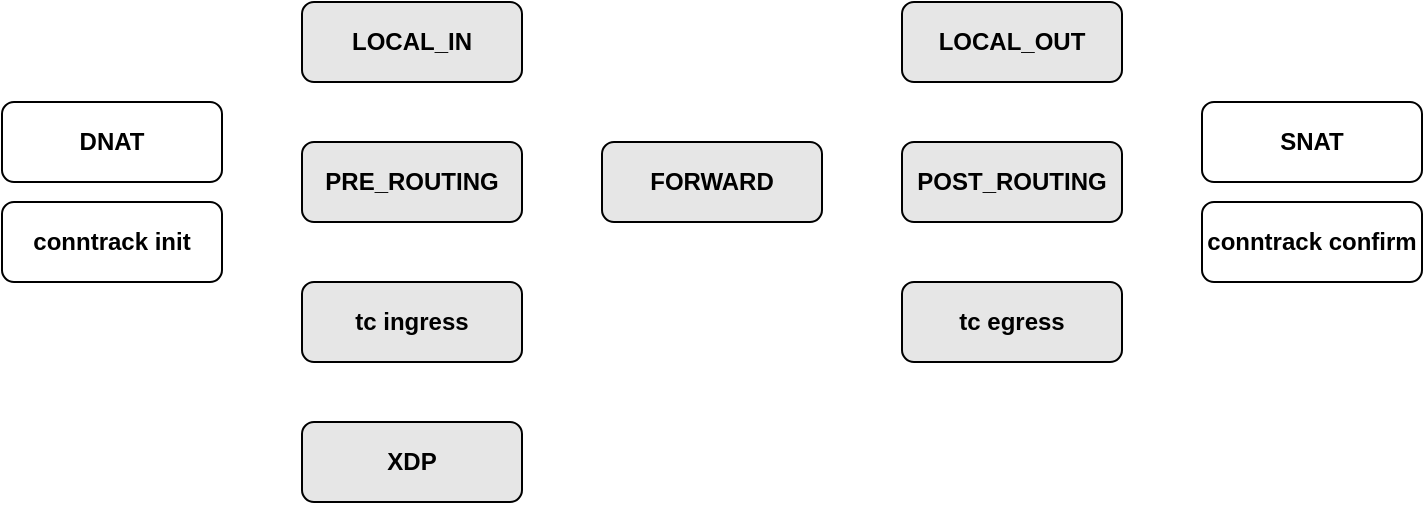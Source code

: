 <mxfile version="13.6.4" type="github">
  <diagram id="DaU-oCp6zvbaXiUb9bUy" name="第 1 页">
    <mxGraphModel dx="786" dy="491" grid="1" gridSize="10" guides="1" tooltips="1" connect="1" arrows="1" fold="1" page="1" pageScale="1" pageWidth="827" pageHeight="1169" math="0" shadow="0">
      <root>
        <mxCell id="0" />
        <mxCell id="1" parent="0" />
        <mxCell id="TBLh4uUDlI38wQqFFvVO-1" value="&lt;b&gt;tc ingress&lt;/b&gt;" style="rounded=1;whiteSpace=wrap;html=1;fillColor=#E6E6E6;" vertex="1" parent="1">
          <mxGeometry x="190" y="620" width="110" height="40" as="geometry" />
        </mxCell>
        <mxCell id="TBLh4uUDlI38wQqFFvVO-2" value="&lt;b&gt;tc egress&lt;/b&gt;" style="rounded=1;whiteSpace=wrap;html=1;fillColor=#E6E6E6;" vertex="1" parent="1">
          <mxGeometry x="490" y="620" width="110" height="40" as="geometry" />
        </mxCell>
        <mxCell id="TBLh4uUDlI38wQqFFvVO-3" value="&lt;b&gt;XDP&lt;/b&gt;" style="rounded=1;whiteSpace=wrap;html=1;fillColor=#E6E6E6;" vertex="1" parent="1">
          <mxGeometry x="190" y="690" width="110" height="40" as="geometry" />
        </mxCell>
        <mxCell id="TBLh4uUDlI38wQqFFvVO-4" value="&lt;b&gt;PRE_ROUTING&lt;/b&gt;" style="rounded=1;whiteSpace=wrap;html=1;fillColor=#E6E6E6;" vertex="1" parent="1">
          <mxGeometry x="190" y="550" width="110" height="40" as="geometry" />
        </mxCell>
        <mxCell id="TBLh4uUDlI38wQqFFvVO-5" value="&lt;b&gt;LOCAL_IN&lt;/b&gt;" style="rounded=1;whiteSpace=wrap;html=1;fillColor=#E6E6E6;" vertex="1" parent="1">
          <mxGeometry x="190" y="480" width="110" height="40" as="geometry" />
        </mxCell>
        <mxCell id="TBLh4uUDlI38wQqFFvVO-6" value="&lt;b&gt;FORWARD&lt;/b&gt;" style="rounded=1;whiteSpace=wrap;html=1;fillColor=#E6E6E6;" vertex="1" parent="1">
          <mxGeometry x="340" y="550" width="110" height="40" as="geometry" />
        </mxCell>
        <mxCell id="TBLh4uUDlI38wQqFFvVO-7" value="&lt;b&gt;LOCAL_OUT&lt;/b&gt;" style="rounded=1;whiteSpace=wrap;html=1;fillColor=#E6E6E6;" vertex="1" parent="1">
          <mxGeometry x="490" y="480" width="110" height="40" as="geometry" />
        </mxCell>
        <mxCell id="TBLh4uUDlI38wQqFFvVO-8" value="&lt;b&gt;POST_ROUTING&lt;/b&gt;" style="rounded=1;whiteSpace=wrap;html=1;fillColor=#E6E6E6;" vertex="1" parent="1">
          <mxGeometry x="490" y="550" width="110" height="40" as="geometry" />
        </mxCell>
        <mxCell id="TBLh4uUDlI38wQqFFvVO-10" value="&lt;b&gt;conntrack init&lt;/b&gt;" style="rounded=1;whiteSpace=wrap;html=1;fillColor=none;" vertex="1" parent="1">
          <mxGeometry x="40" y="580" width="110" height="40" as="geometry" />
        </mxCell>
        <mxCell id="TBLh4uUDlI38wQqFFvVO-11" value="&lt;b&gt;conntrack confirm&lt;/b&gt;" style="rounded=1;whiteSpace=wrap;html=1;fillColor=none;" vertex="1" parent="1">
          <mxGeometry x="640" y="580" width="110" height="40" as="geometry" />
        </mxCell>
        <mxCell id="TBLh4uUDlI38wQqFFvVO-12" value="&lt;b&gt;DNAT&lt;/b&gt;" style="rounded=1;whiteSpace=wrap;html=1;fillColor=none;" vertex="1" parent="1">
          <mxGeometry x="40" y="530" width="110" height="40" as="geometry" />
        </mxCell>
        <mxCell id="TBLh4uUDlI38wQqFFvVO-13" value="&lt;b&gt;SNAT&lt;/b&gt;" style="rounded=1;whiteSpace=wrap;html=1;fillColor=none;" vertex="1" parent="1">
          <mxGeometry x="640" y="530" width="110" height="40" as="geometry" />
        </mxCell>
      </root>
    </mxGraphModel>
  </diagram>
</mxfile>
